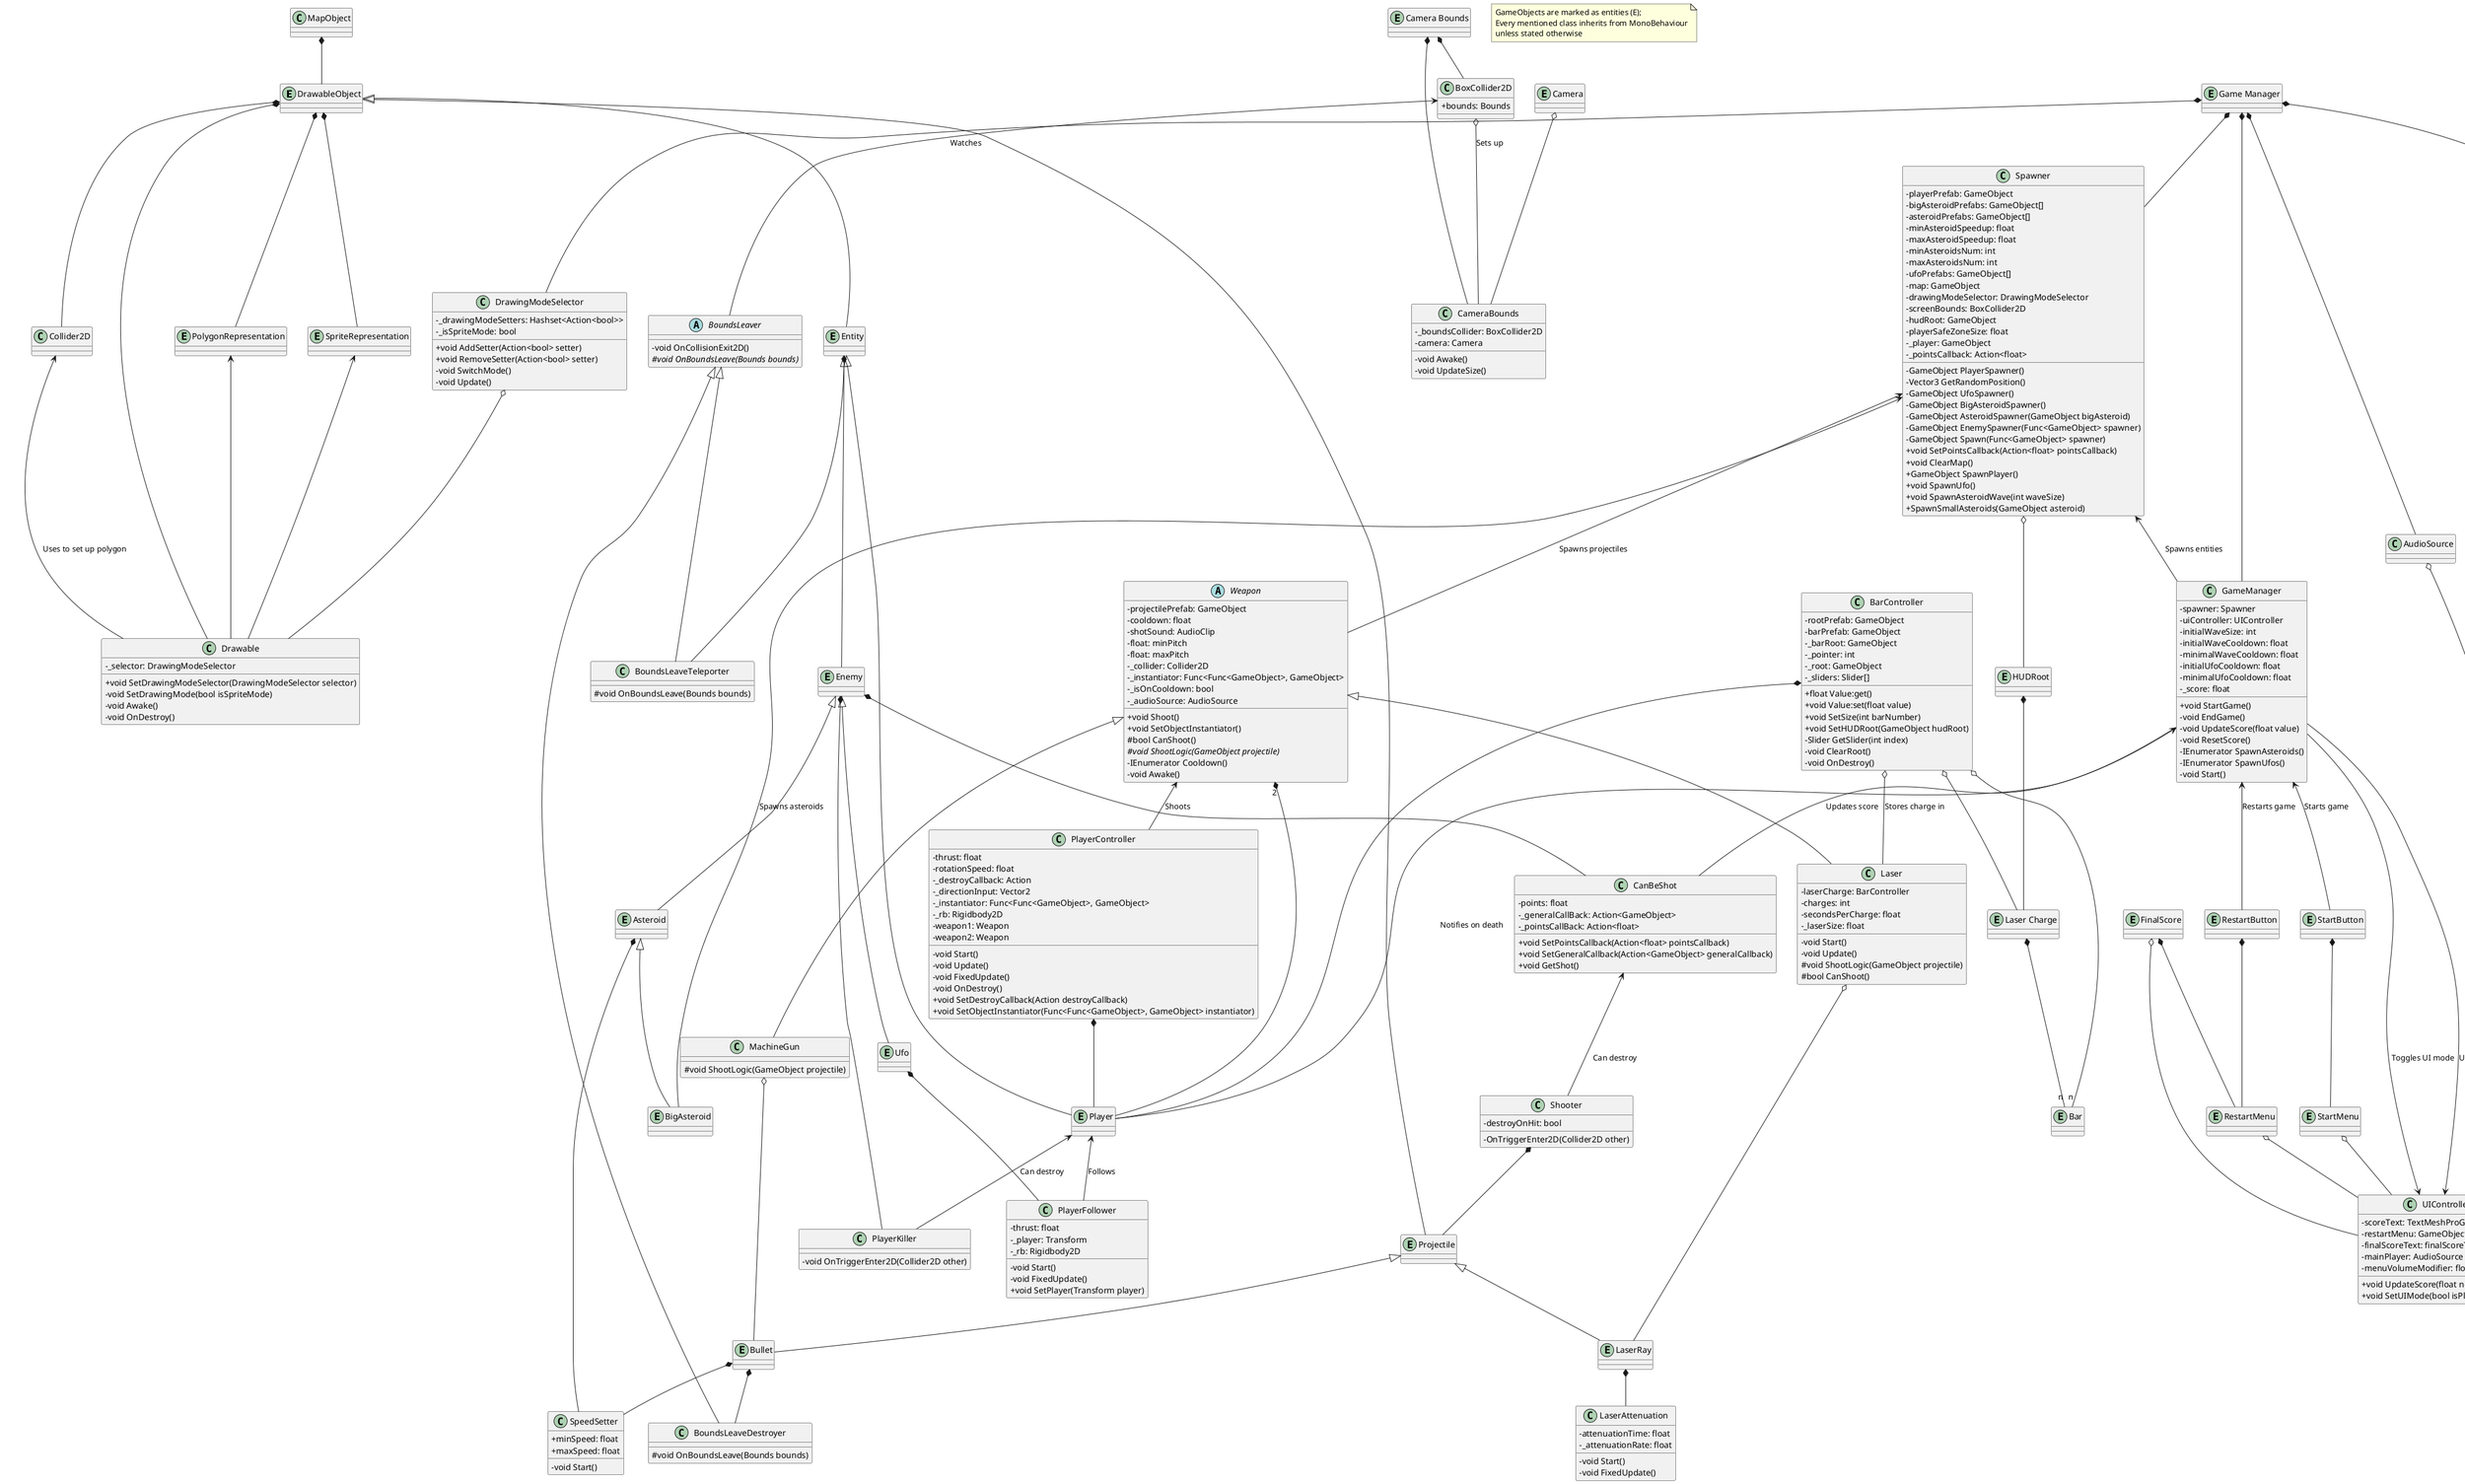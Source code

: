 ﻿@startuml
'https://plantuml.com/class-diagram

skinparam classAttributeIconSize 0

entity DrawableObject
entity Entity
entity Player
entity Enemy
entity Asteroid
entity BigAsteroid
entity Ufo
entity Projectile
entity Bullet
entity LaserRay

entity SpriteRepresentation
entity PolygonRepresentation

entity Bar
entity "Laser Charge"

entity "Game Manager"

entity ScoreText
entity RestartMenu
entity RestartButton
entity StartMenu
entity StartButton
entity FinalScore
entity HUDRoot

entity Camera
entity "Camera Bounds"


class Drawable {
    - _selector: DrawingModeSelector
    + void SetDrawingModeSelector(DrawingModeSelector selector)
    - void SetDrawingMode(bool isSpriteMode)
    - void Awake()
    - void OnDestroy()
}
class DrawingModeSelector {
    - _drawingModeSetters: Hashset<Action<bool>>
    - _isSpriteMode: bool
    + void AddSetter(Action<bool> setter)
    + void RemoveSetter(Action<bool> setter)
    - void SwitchMode()
    - void Update()
}

class BoxCollider2D {
    + bounds: Bounds
}

abstract class BoundsLeaver {
    - void OnCollisionExit2D()
    # {abstract} void OnBoundsLeave(Bounds bounds)
}
class BoundsLeaveTeleporter {
    # void OnBoundsLeave(Bounds bounds)
}
class BoundsLeaveDestroyer {
    # void OnBoundsLeave(Bounds bounds)
}
class CameraBounds {
    - _boundsCollider: BoxCollider2D
    - camera: Camera
    - void Awake()
    - void UpdateSize()
}

class GameManager {
    - spawner: Spawner
    - uiController: UIController
    - initialWaveSize: int
    - initialWaveCooldown: float
    - minimalWaveCooldown: float
    - initialUfoCooldown: float
    - minimalUfoCooldown: float
    - _score: float
    
   + void StartGame()
   - void EndGame()
   - void UpdateScore(float value)
   - void ResetScore()
   - IEnumerator SpawnAsteroids()
   - IEnumerator SpawnUfos()
   - void Start()
}
'TODO maybe add prefab relations
class Spawner {
    - playerPrefab: GameObject
    - bigAsteroidPrefabs: GameObject[]
    - asteroidPrefabs: GameObject[]
    - minAsteroidSpeedup: float
    - maxAsteroidSpeedup: float
    - minAsteroidsNum: int
    - maxAsteroidsNum: int
    - ufoPrefabs: GameObject[]
    - map: GameObject
    - drawingModeSelector: DrawingModeSelector
    - screenBounds: BoxCollider2D
    - hudRoot: GameObject
    - playerSafeZoneSize: float
    - _player: GameObject
    - _pointsCallback: Action<float>
    
    - GameObject PlayerSpawner()
    - Vector3 GetRandomPosition()
    - GameObject UfoSpawner()
    - GameObject BigAsteroidSpawner()
    - GameObject AsteroidSpawner(GameObject bigAsteroid)
    - GameObject EnemySpawner(Func<GameObject> spawner)
    - GameObject Spawn(Func<GameObject> spawner)
    + void SetPointsCallback(Action<float> pointsCallback)
    + void ClearMap()
    + GameObject SpawnPlayer()
    + void SpawnUfo()
    + void SpawnAsteroidWave(int waveSize)
    + SpawnSmallAsteroids(GameObject asteroid)
}
class UIController {
    - scoreText: TextMeshProGUI
    - restartMenu: GameObject
    - finalScoreText: finalScoreText
    - mainPlayer: AudioSource
    - menuVolumeModifier: float
    
    + void UpdateScore(float newScore)
    + void SetUIMode(bool isPlayingMode)
}

class CanBeShot {
    - points: float
    - _generalCallBack: Action<GameObject>
    - _pointsCallBack: Action<float>
    
    + void SetPointsCallback(Action<float> pointsCallback)
    + void SetGeneralCallback(Action<GameObject> generalCallback)
    + void GetShot()
}
abstract class Weapon {
    - projectilePrefab: GameObject
    - cooldown: float
    - shotSound: AudioClip
    - float: minPitch
    - float: maxPitch
    - _collider: Collider2D
    - _instantiator: Func<Func<GameObject>, GameObject>
    - _isOnCooldown: bool
    - _audioSource: AudioSource
    
    + void Shoot()
    + void SetObjectInstantiator()
    # bool CanShoot()
    # {abstract} void ShootLogic(GameObject projectile)
    - IEnumerator Cooldown()
    - void Awake()
}
class Laser {
    - laserCharge: BarController
    - charges: int
    - secondsPerCharge: float
    - _laserSize: float 
    
    - void Start()
    - void Update()
    # void ShootLogic(GameObject projectile)
    # bool CanShoot()
}
class MachineGun {
    # void ShootLogic(GameObject projectile)
}
class LaserAttenuation {
    - attenuationTime: float
    - _attenuationRate: float
    
    - void Start()
    - void FixedUpdate()
}
class Shooter {
    - destroyOnHit: bool
    - OnTriggerEnter2D(Collider2D other)
}

class PlayerController {
    - thrust: float
    - rotationSpeed: float
    - _destroyCallback: Action
    - _directionInput: Vector2
    - _instantiator: Func<Func<GameObject>, GameObject>
    - _rb: Rigidbody2D
    - weapon1: Weapon
    - weapon2: Weapon
    
    - void Start()
    - void Update()
    - void FixedUpdate()
    - void OnDestroy()
    + void SetDestroyCallback(Action destroyCallback)
    + void SetObjectInstantiator(Func<Func<GameObject>, GameObject> instantiator)
}
class PlayerFollower {
    - thrust: float
    - _player: Transform
    - _rb: Rigidbody2D
    
    - void Start()
    - void FixedUpdate()
    + void SetPlayer(Transform player)
}
class PlayerKiller {
    - void OnTriggerEnter2D(Collider2D other)
}

class BarController {
    - rootPrefab: GameObject
    - barPrefab: GameObject
    - _barRoot: GameObject
    - _pointer: int
    - _root: GameObject
    - _sliders: Slider[]
    
    + float Value:get()
    + void Value:set(float value)
    + void SetSize(int barNumber) 
    + void SetHUDRoot(GameObject hudRoot)
    - Slider GetSlider(int index)
    - void ClearRoot()
    - void OnDestroy()
    
}
class SpeedSetter {
    + minSpeed: float
    + maxSpeed: float
    
    - void Start()
}


DrawableObject <|-- Entity
Entity <|-- Player
Entity <|-- Enemy
Enemy <|-- Asteroid
Enemy <|-- Ufo
Asteroid <|-- BigAsteroid

DrawableObject <|-- Projectile
Projectile <|-- Bullet
Projectile <|-- LaserRay
LaserRay *-- LaserAttenuation

DrawableObject *-- SpriteRepresentation
DrawableObject *-- PolygonRepresentation

DrawableObject *-- Drawable
DrawableObject *-- Collider2D

SpriteRepresentation <-- Drawable
PolygonRepresentation <-- Drawable
Collider2D <-- Drawable : Uses to set up polygon

BoundsLeaver <|-- BoundsLeaveTeleporter
BoundsLeaver <|-- BoundsLeaveDestroyer

Entity *-- BoundsLeaveTeleporter
Bullet *-- BoundsLeaveDestroyer

Asteroid *-- SpeedSetter
Bullet *-- SpeedSetter

DrawingModeSelector o-- Drawable

MapObject *-- DrawableObject

"Camera Bounds" *-- CameraBounds
"Camera Bounds" *-- BoxCollider2D
Camera o-- CameraBounds
BoxCollider2D o-- CameraBounds : Sets up
BoxCollider2D <-- BoundsLeaver : Watches

Enemy *-- CanBeShot
GameManager <-- CanBeShot : Updates score
Enemy *-- PlayerKiller
Shooter *-- Projectile
CanBeShot <-- Shooter : Can destroy
Player <-- PlayerKiller : Can destroy

PlayerController *-- Player
Weapon "2" *-- Player
Weapon <-- PlayerController : Shoots
Weapon <|-- MachineGun
Weapon <|-- Laser
BarController *-- Player
BarController o-- Laser : Stores charge in

BarController o-- "n" Bar
BarController o-- "Laser Charge"
"Laser Charge" *-- "n" Bar
HUDRoot *-- "Laser Charge"
Spawner o-- HUDRoot

Ufo *-- PlayerFollower
Player <-- PlayerFollower : Follows

"Game Manager" *-- GameManager
"Game Manager" *-- Spawner
"Game Manager" *-- UIController
"Game Manager" *-- DrawingModeSelector
"Game Manager" *-- AudioSource
Spawner <-- GameManager : Spawns entities
UIController <-- GameManager : Toggles UI mode
UIController <-- GameManager : Updates score
Spawner <-- BigAsteroid : Spawns asteroids
GameManager <-- Player : Notifies on death
Spawner <-- Weapon : Spawns projectiles

AudioSource o-- UIController
ScoreText o-- UIController
RestartMenu o-- UIController
StartMenu o-- UIController
FinalScore *-- RestartMenu
RestartButton *-- RestartMenu
StartButton *-- StartMenu
FinalScore o-- UIController
GameManager <-- RestartButton : Restarts game
GameManager <-- StartButton : Starts game

Laser o-- LaserRay
MachineGun o-- Bullet

note "GameObjects are marked as entities (E);\nEvery mentioned class inherits from MonoBehaviour\nunless stated otherwise" as N1

@enduml